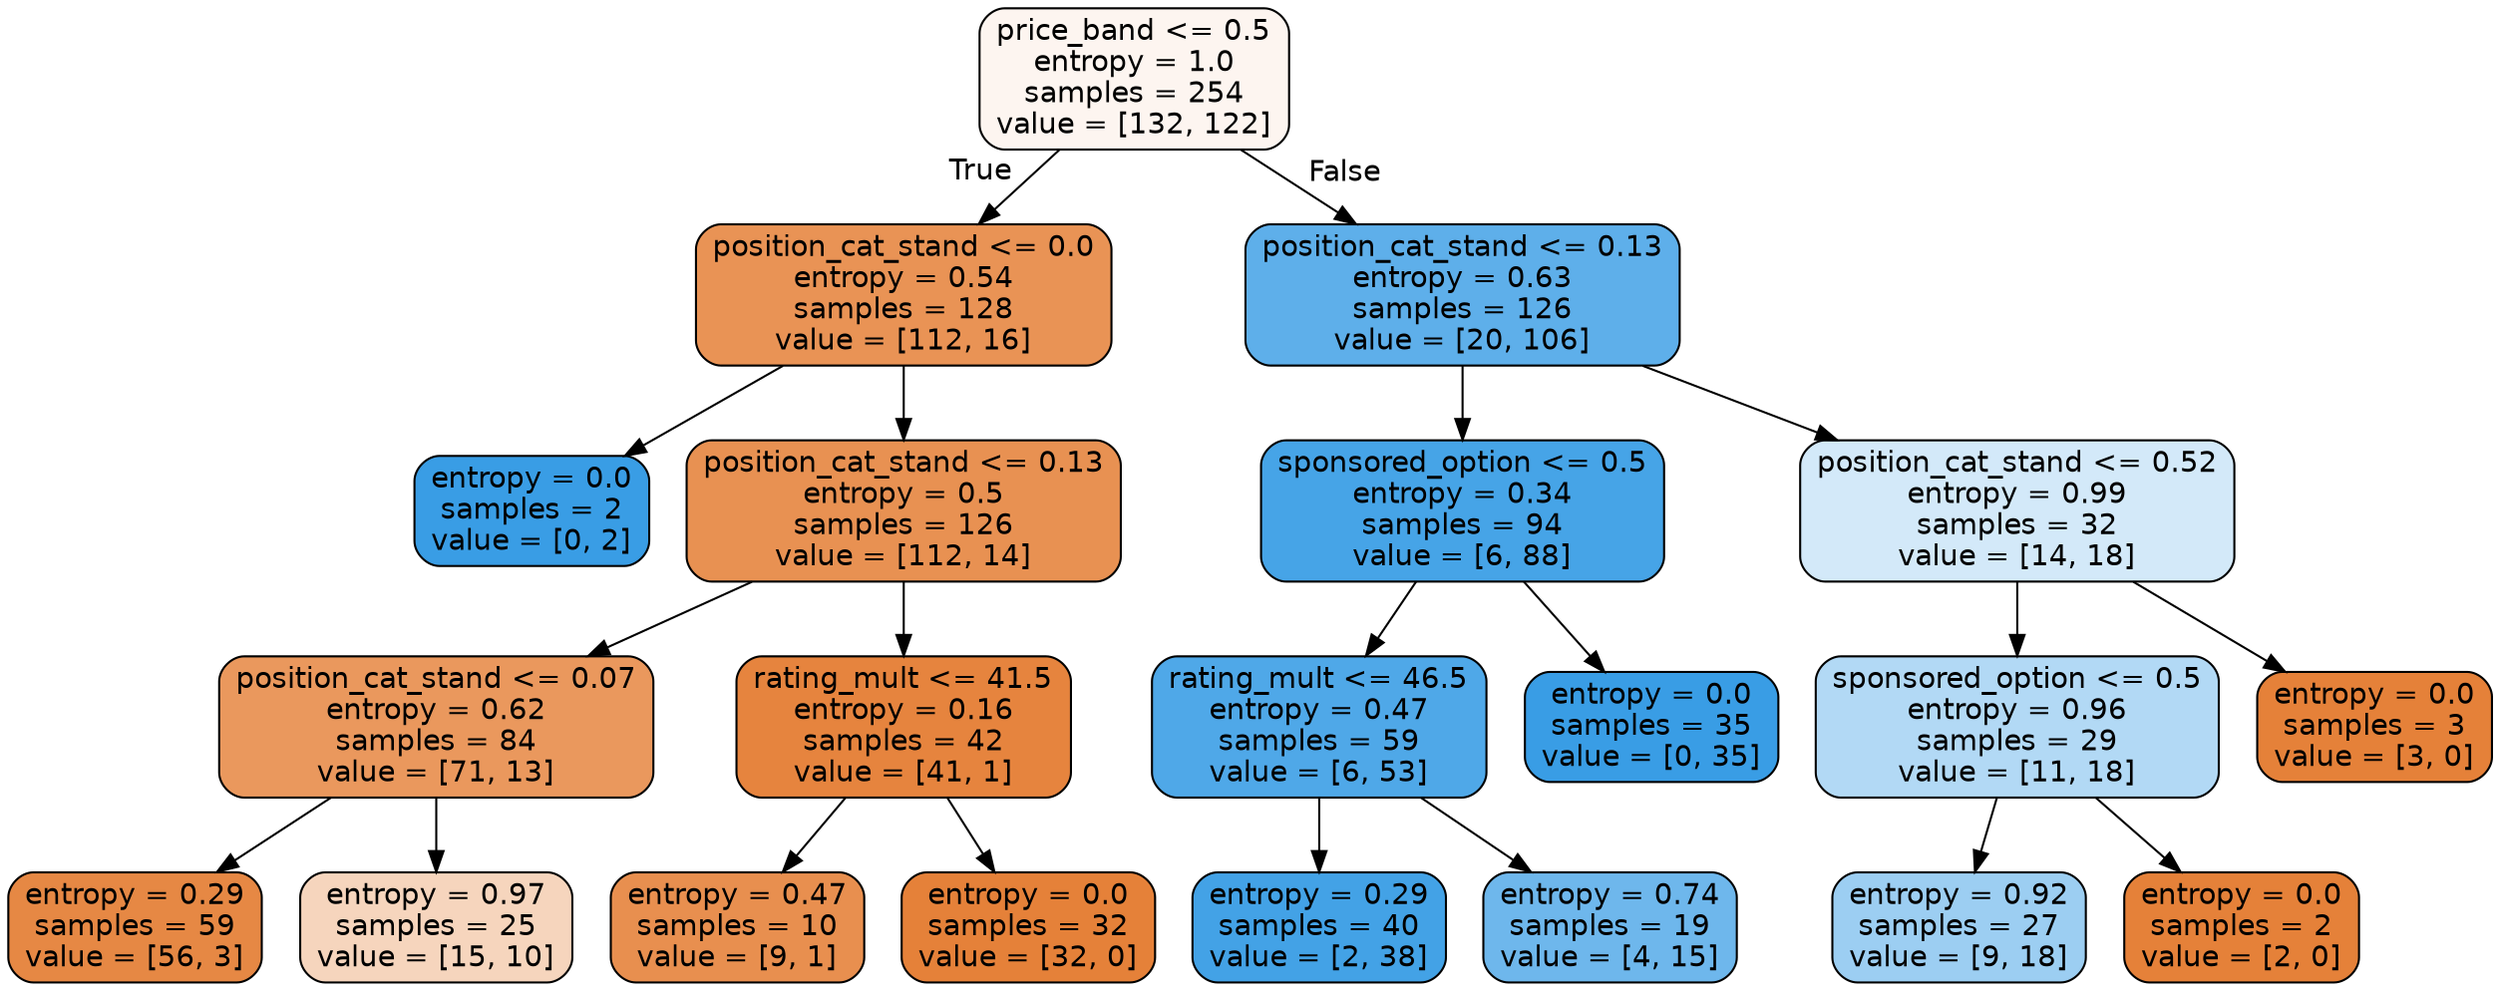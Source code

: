 digraph Tree {
node [shape=box, style="filled, rounded", color="black", fontname=helvetica] ;
edge [fontname=helvetica] ;
0 [label="price_band <= 0.5\nentropy = 1.0\nsamples = 254\nvalue = [132, 122]", fillcolor="#fdf5f0"] ;
1 [label="position_cat_stand <= 0.0\nentropy = 0.54\nsamples = 128\nvalue = [112, 16]", fillcolor="#e99355"] ;
0 -> 1 [labeldistance=2.5, labelangle=45, headlabel="True"] ;
2 [label="entropy = 0.0\nsamples = 2\nvalue = [0, 2]", fillcolor="#399de5"] ;
1 -> 2 ;
3 [label="position_cat_stand <= 0.13\nentropy = 0.5\nsamples = 126\nvalue = [112, 14]", fillcolor="#e89152"] ;
1 -> 3 ;
4 [label="position_cat_stand <= 0.07\nentropy = 0.62\nsamples = 84\nvalue = [71, 13]", fillcolor="#ea985d"] ;
3 -> 4 ;
5 [label="entropy = 0.29\nsamples = 59\nvalue = [56, 3]", fillcolor="#e68844"] ;
4 -> 5 ;
6 [label="entropy = 0.97\nsamples = 25\nvalue = [15, 10]", fillcolor="#f6d5bd"] ;
4 -> 6 ;
7 [label="rating_mult <= 41.5\nentropy = 0.16\nsamples = 42\nvalue = [41, 1]", fillcolor="#e6843e"] ;
3 -> 7 ;
8 [label="entropy = 0.47\nsamples = 10\nvalue = [9, 1]", fillcolor="#e88f4f"] ;
7 -> 8 ;
9 [label="entropy = 0.0\nsamples = 32\nvalue = [32, 0]", fillcolor="#e58139"] ;
7 -> 9 ;
10 [label="position_cat_stand <= 0.13\nentropy = 0.63\nsamples = 126\nvalue = [20, 106]", fillcolor="#5eafea"] ;
0 -> 10 [labeldistance=2.5, labelangle=-45, headlabel="False"] ;
11 [label="sponsored_option <= 0.5\nentropy = 0.34\nsamples = 94\nvalue = [6, 88]", fillcolor="#46a4e7"] ;
10 -> 11 ;
12 [label="rating_mult <= 46.5\nentropy = 0.47\nsamples = 59\nvalue = [6, 53]", fillcolor="#4fa8e8"] ;
11 -> 12 ;
13 [label="entropy = 0.29\nsamples = 40\nvalue = [2, 38]", fillcolor="#43a2e6"] ;
12 -> 13 ;
14 [label="entropy = 0.74\nsamples = 19\nvalue = [4, 15]", fillcolor="#6eb7ec"] ;
12 -> 14 ;
15 [label="entropy = 0.0\nsamples = 35\nvalue = [0, 35]", fillcolor="#399de5"] ;
11 -> 15 ;
16 [label="position_cat_stand <= 0.52\nentropy = 0.99\nsamples = 32\nvalue = [14, 18]", fillcolor="#d3e9f9"] ;
10 -> 16 ;
17 [label="sponsored_option <= 0.5\nentropy = 0.96\nsamples = 29\nvalue = [11, 18]", fillcolor="#b2d9f5"] ;
16 -> 17 ;
18 [label="entropy = 0.92\nsamples = 27\nvalue = [9, 18]", fillcolor="#9ccef2"] ;
17 -> 18 ;
19 [label="entropy = 0.0\nsamples = 2\nvalue = [2, 0]", fillcolor="#e58139"] ;
17 -> 19 ;
20 [label="entropy = 0.0\nsamples = 3\nvalue = [3, 0]", fillcolor="#e58139"] ;
16 -> 20 ;
}